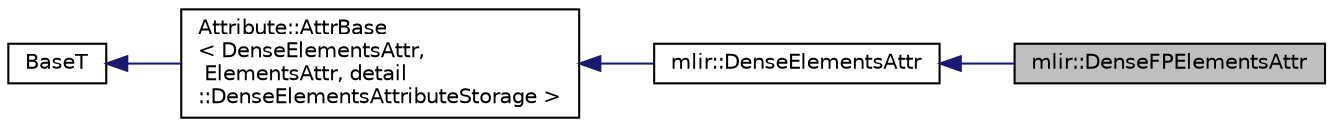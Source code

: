 digraph "mlir::DenseFPElementsAttr"
{
  bgcolor="transparent";
  edge [fontname="Helvetica",fontsize="10",labelfontname="Helvetica",labelfontsize="10"];
  node [fontname="Helvetica",fontsize="10",shape=record];
  rankdir="LR";
  Node4 [label="mlir::DenseFPElementsAttr",height=0.2,width=0.4,color="black", fillcolor="grey75", style="filled", fontcolor="black"];
  Node5 -> Node4 [dir="back",color="midnightblue",fontsize="10",style="solid",fontname="Helvetica"];
  Node5 [label="mlir::DenseElementsAttr",height=0.2,width=0.4,color="black",URL="$classmlir_1_1DenseElementsAttr.html",tooltip="An attribute that represents a reference to a dense vector or tensor object. "];
  Node6 -> Node5 [dir="back",color="midnightblue",fontsize="10",style="solid",fontname="Helvetica"];
  Node6 [label="Attribute::AttrBase\l\< DenseElementsAttr,\l ElementsAttr, detail\l::DenseElementsAttributeStorage \>",height=0.2,width=0.4,color="black",URL="$classmlir_1_1detail_1_1StorageUserBase.html",tooltip="Utility class for implementing users of storage classes uniqued by a StorageUniquer. "];
  Node7 -> Node6 [dir="back",color="midnightblue",fontsize="10",style="solid",fontname="Helvetica"];
  Node7 [label="BaseT",height=0.2,width=0.4,color="black",URL="$classBaseT.html"];
}
